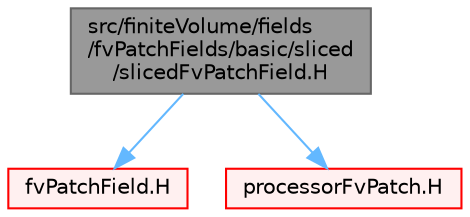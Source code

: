 digraph "src/finiteVolume/fields/fvPatchFields/basic/sliced/slicedFvPatchField.H"
{
 // LATEX_PDF_SIZE
  bgcolor="transparent";
  edge [fontname=Helvetica,fontsize=10,labelfontname=Helvetica,labelfontsize=10];
  node [fontname=Helvetica,fontsize=10,shape=box,height=0.2,width=0.4];
  Node1 [id="Node000001",label="src/finiteVolume/fields\l/fvPatchFields/basic/sliced\l/slicedFvPatchField.H",height=0.2,width=0.4,color="gray40", fillcolor="grey60", style="filled", fontcolor="black",tooltip=" "];
  Node1 -> Node2 [id="edge1_Node000001_Node000002",color="steelblue1",style="solid",tooltip=" "];
  Node2 [id="Node000002",label="fvPatchField.H",height=0.2,width=0.4,color="red", fillcolor="#FFF0F0", style="filled",URL="$fvPatchField_8H.html",tooltip=" "];
  Node1 -> Node265 [id="edge2_Node000001_Node000265",color="steelblue1",style="solid",tooltip=" "];
  Node265 [id="Node000265",label="processorFvPatch.H",height=0.2,width=0.4,color="red", fillcolor="#FFF0F0", style="filled",URL="$processorFvPatch_8H.html",tooltip=" "];
}
